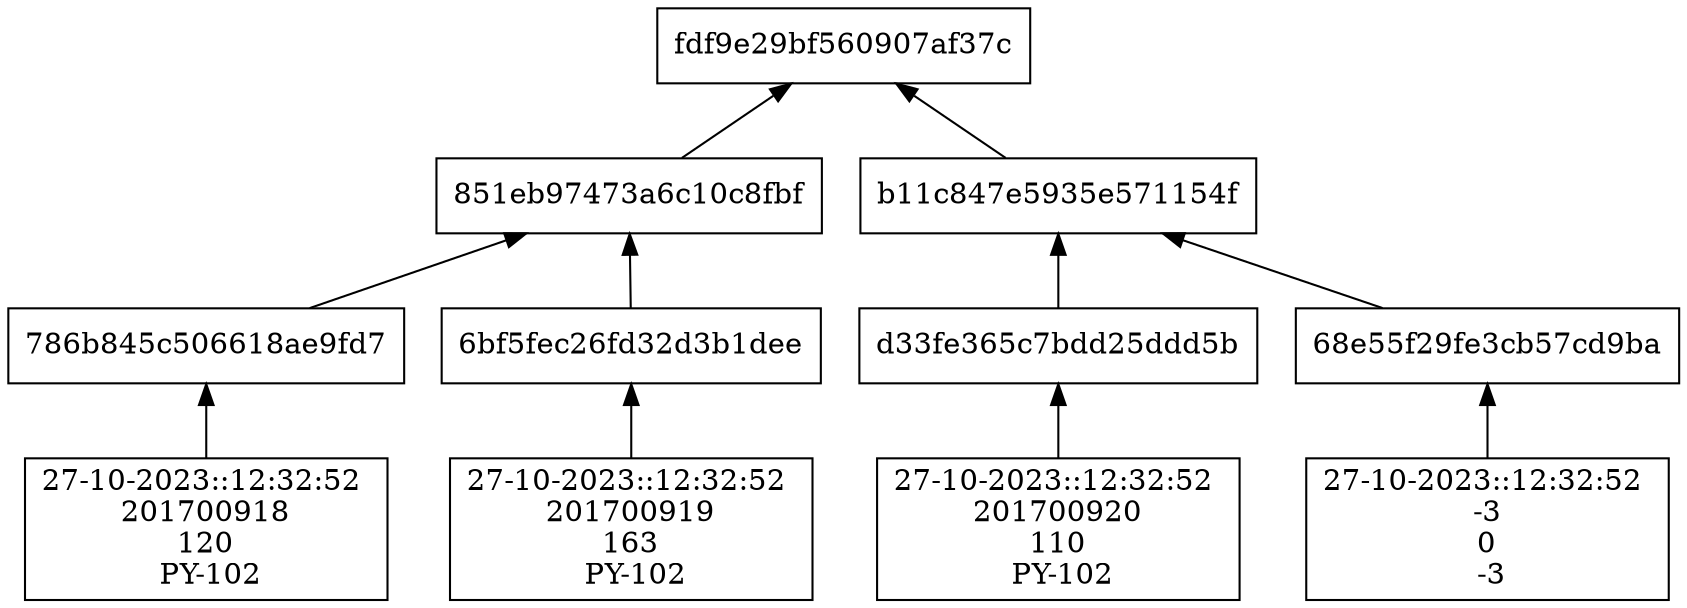 digraph arbol { node [shape=box];"fdf9e29bf560907af37c" [dir=back];
"fdf9e29bf560907af37c" -> "851eb97473a6c10c8fbf" [dir=back];
"851eb97473a6c10c8fbf" -> "786b845c506618ae9fd7" [dir=back];
"786b845c506618ae9fd7" -> "27-10-2023::12:32:52 
 201700918 
 120 
 PY-102" [dir=back];
 "851eb97473a6c10c8fbf" -> "6bf5fec26fd32d3b1dee" [dir=back];
"6bf5fec26fd32d3b1dee" -> "27-10-2023::12:32:52 
 201700919 
 163 
 PY-102" [dir=back];
 {rank=same"786b845c506618ae9fd7" -> "6bf5fec26fd32d3b1dee" [style=invis]; } 
 "fdf9e29bf560907af37c" -> "b11c847e5935e571154f" [dir=back];
"b11c847e5935e571154f" -> "d33fe365c7bdd25ddd5b" [dir=back];
"d33fe365c7bdd25ddd5b" -> "27-10-2023::12:32:52 
 201700920 
 110 
 PY-102" [dir=back];
 "b11c847e5935e571154f" -> "68e55f29fe3cb57cd9ba" [dir=back];
"68e55f29fe3cb57cd9ba" -> "27-10-2023::12:32:52 
 -3 
 0 
 -3" [dir=back];
 {rank=same"d33fe365c7bdd25ddd5b" -> "68e55f29fe3cb57cd9ba" [style=invis]; } 
 {rank=same"851eb97473a6c10c8fbf" -> "b11c847e5935e571154f" [style=invis]; } 
}